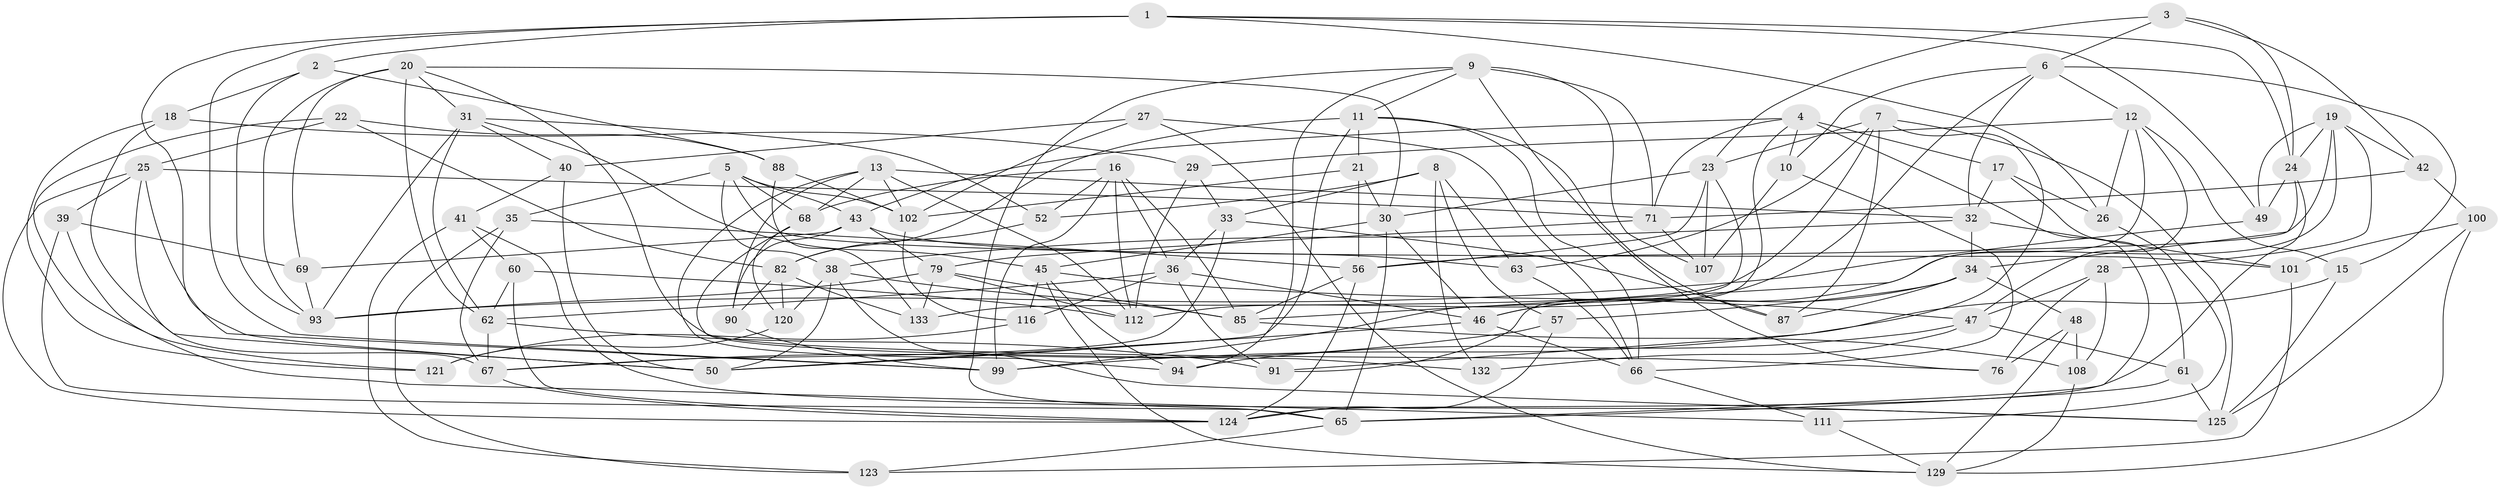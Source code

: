 // Generated by graph-tools (version 1.1) at 2025/24/03/03/25 07:24:23]
// undirected, 87 vertices, 217 edges
graph export_dot {
graph [start="1"]
  node [color=gray90,style=filled];
  1 [super="+104"];
  2;
  3;
  4 [super="+72"];
  5 [super="+14"];
  6 [super="+74"];
  7 [super="+81"];
  8 [super="+51"];
  9 [super="+89"];
  10;
  11 [super="+109"];
  12 [super="+86"];
  13 [super="+37"];
  15;
  16 [super="+44"];
  17;
  18;
  19 [super="+122"];
  20 [super="+54"];
  21;
  22;
  23 [super="+131"];
  24 [super="+119"];
  25 [super="+80"];
  26;
  27;
  28 [super="+55"];
  29;
  30 [super="+103"];
  31 [super="+58"];
  32 [super="+59"];
  33 [super="+70"];
  34 [super="+92"];
  35;
  36 [super="+96"];
  38 [super="+97"];
  39;
  40;
  41;
  42;
  43 [super="+110"];
  45 [super="+53"];
  46 [super="+84"];
  47 [super="+64"];
  48;
  49;
  50 [super="+83"];
  52;
  56 [super="+75"];
  57;
  60;
  61;
  62 [super="+73"];
  63;
  65 [super="+114"];
  66 [super="+77"];
  67 [super="+78"];
  68 [super="+95"];
  69;
  71 [super="+106"];
  76 [super="+105"];
  79 [super="+98"];
  82 [super="+130"];
  85 [super="+113"];
  87;
  88;
  90;
  91;
  93 [super="+118"];
  94;
  99 [super="+115"];
  100;
  101;
  102 [super="+128"];
  107;
  108;
  111;
  112 [super="+117"];
  116;
  120;
  121;
  123;
  124 [super="+127"];
  125 [super="+126"];
  129 [super="+134"];
  132;
  133;
  1 -- 2;
  1 -- 99;
  1 -- 49;
  1 -- 24;
  1 -- 26;
  1 -- 50;
  2 -- 88;
  2 -- 93;
  2 -- 18;
  3 -- 42;
  3 -- 6;
  3 -- 23;
  3 -- 24;
  4 -- 65;
  4 -- 10;
  4 -- 71;
  4 -- 17;
  4 -- 91;
  4 -- 43;
  5 -- 35;
  5 -- 68;
  5 -- 101;
  5 -- 43;
  5 -- 38;
  5 -- 102;
  6 -- 32;
  6 -- 10;
  6 -- 15;
  6 -- 112;
  6 -- 12;
  7 -- 87;
  7 -- 133;
  7 -- 125;
  7 -- 91;
  7 -- 63;
  7 -- 23;
  8 -- 52;
  8 -- 63;
  8 -- 57;
  8 -- 132;
  8 -- 33 [weight=2];
  9 -- 71;
  9 -- 107;
  9 -- 65;
  9 -- 11;
  9 -- 94;
  9 -- 76;
  10 -- 107;
  10 -- 66;
  11 -- 50;
  11 -- 82;
  11 -- 21;
  11 -- 87;
  11 -- 66;
  12 -- 29;
  12 -- 47;
  12 -- 26;
  12 -- 15;
  12 -- 46;
  13 -- 68;
  13 -- 112;
  13 -- 32;
  13 -- 90;
  13 -- 94;
  13 -- 102;
  15 -- 99;
  15 -- 125;
  16 -- 52;
  16 -- 99;
  16 -- 36;
  16 -- 68;
  16 -- 85;
  16 -- 112;
  17 -- 61;
  17 -- 26;
  17 -- 32;
  18 -- 29;
  18 -- 121;
  18 -- 50;
  19 -- 24;
  19 -- 42;
  19 -- 85;
  19 -- 56;
  19 -- 49;
  19 -- 28;
  20 -- 76;
  20 -- 69;
  20 -- 62;
  20 -- 93;
  20 -- 30;
  20 -- 31;
  21 -- 102;
  21 -- 56;
  21 -- 30;
  22 -- 25;
  22 -- 121;
  22 -- 88;
  22 -- 82;
  23 -- 107;
  23 -- 99;
  23 -- 56;
  23 -- 30;
  24 -- 49;
  24 -- 34;
  24 -- 124;
  25 -- 67;
  25 -- 124;
  25 -- 99;
  25 -- 71;
  25 -- 39;
  26 -- 111;
  27 -- 129;
  27 -- 40;
  27 -- 102;
  27 -- 66;
  28 -- 76 [weight=3];
  28 -- 47;
  28 -- 108;
  29 -- 33;
  29 -- 112;
  30 -- 65;
  30 -- 46;
  30 -- 45;
  31 -- 52;
  31 -- 40;
  31 -- 45;
  31 -- 62;
  31 -- 93;
  32 -- 101;
  32 -- 34;
  32 -- 38;
  33 -- 87;
  33 -- 67;
  33 -- 36;
  34 -- 87;
  34 -- 46;
  34 -- 48;
  34 -- 57;
  35 -- 123;
  35 -- 56;
  35 -- 67;
  36 -- 62;
  36 -- 46;
  36 -- 116;
  36 -- 91;
  38 -- 85;
  38 -- 125;
  38 -- 120;
  38 -- 50;
  39 -- 69;
  39 -- 111;
  39 -- 65;
  40 -- 41;
  40 -- 50;
  41 -- 60;
  41 -- 123;
  41 -- 125;
  42 -- 100;
  42 -- 71;
  43 -- 63;
  43 -- 69;
  43 -- 90;
  43 -- 79;
  45 -- 116;
  45 -- 94;
  45 -- 129;
  45 -- 47;
  46 -- 66;
  46 -- 50;
  47 -- 132;
  47 -- 61;
  47 -- 94;
  48 -- 108;
  48 -- 129;
  48 -- 76;
  49 -- 93;
  52 -- 82;
  56 -- 124;
  56 -- 85;
  57 -- 124;
  57 -- 67;
  60 -- 112;
  60 -- 62;
  60 -- 124;
  61 -- 65;
  61 -- 125;
  62 -- 91;
  62 -- 67;
  63 -- 66;
  65 -- 123;
  66 -- 111;
  67 -- 124;
  68 -- 120;
  68 -- 132 [weight=2];
  69 -- 93;
  71 -- 107;
  71 -- 79;
  79 -- 112;
  79 -- 85;
  79 -- 133;
  79 -- 93;
  82 -- 90;
  82 -- 120;
  82 -- 133;
  85 -- 108;
  88 -- 133;
  88 -- 102;
  90 -- 99;
  100 -- 125;
  100 -- 101;
  100 -- 129;
  101 -- 123;
  102 -- 116;
  108 -- 129;
  111 -- 129;
  116 -- 121;
  120 -- 121;
}
